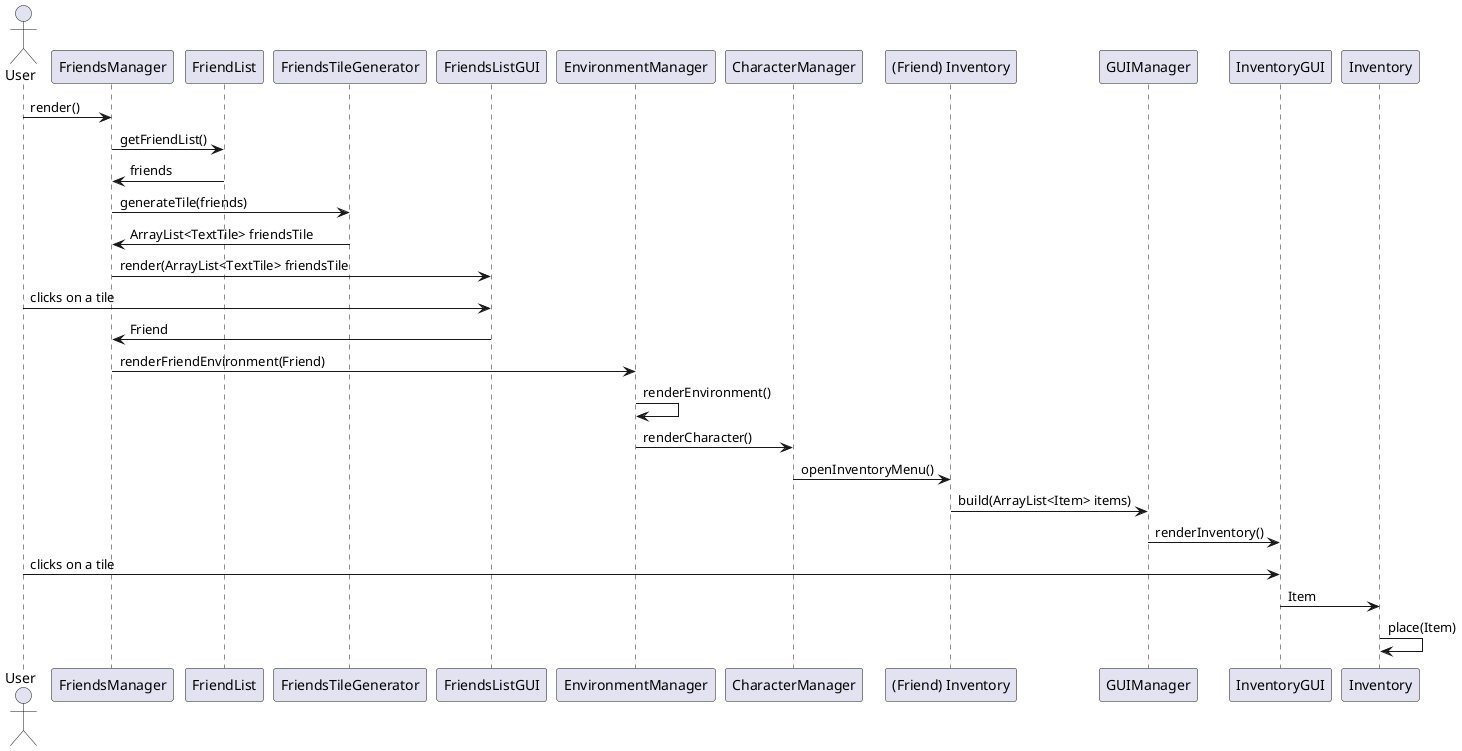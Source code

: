 @startuml

actor User as User
participant FriendsManager as FriendsManager
participant FriendList as FriendList
participant FriendsTileGenerator as FriendsTileGenerator
participant FriendsListGUI as FriendsListGUI
participant EnvironmentManager as EnvironmentManager
participant CharacterManager as CharacterManager
participant "(Friend) Inventory" as FriendInventory
participant GUIManager as GUI
participant InventoryGUI as InventoryGUI

User -> FriendsManager: render()
FriendsManager -> FriendList: getFriendList()
FriendList -> FriendsManager: friends
FriendsManager -> FriendsTileGenerator: generateTile(friends)
FriendsTileGenerator -> FriendsManager: ArrayList<TextTile> friendsTile
FriendsManager -> FriendsListGUI: render(ArrayList<TextTile> friendsTile
User -> FriendsListGUI: clicks on a tile
FriendsListGUI -> FriendsManager: Friend
FriendsManager -> EnvironmentManager: renderFriendEnvironment(Friend)
EnvironmentManager -> EnvironmentManager: renderEnvironment()
EnvironmentManager -> CharacterManager: renderCharacter()
CharacterManager -> FriendInventory: openInventoryMenu()
FriendInventory -> GUI: build(ArrayList<Item> items)
GUI -> InventoryGUI: renderInventory()
User -> InventoryGUI: clicks on a tile
InventoryGUI -> Inventory: Item
Inventory -> Inventory: place(Item)

@enduml